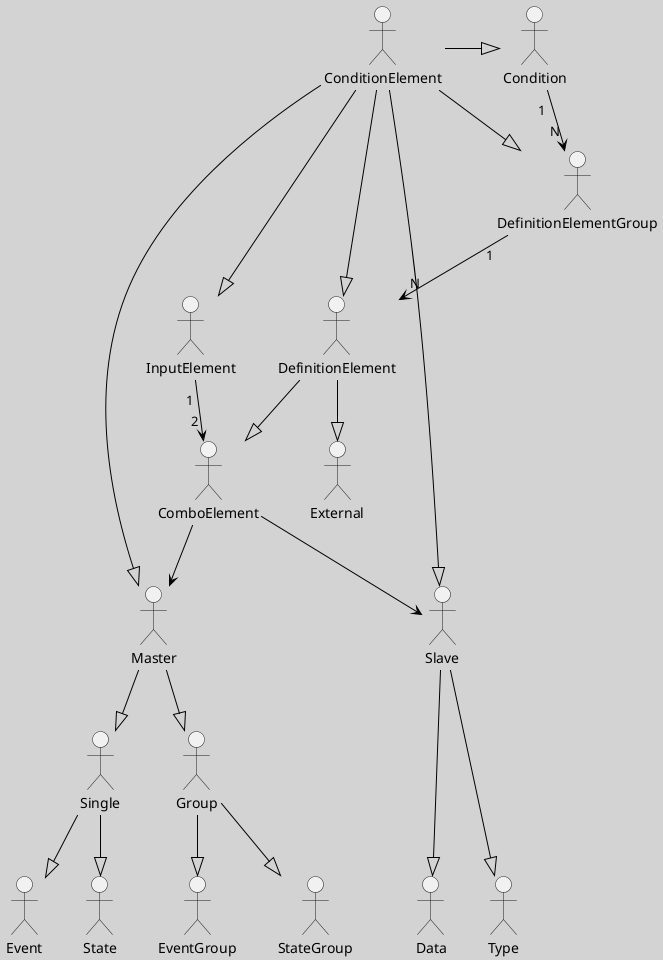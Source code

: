 @startuml

skinparam roundCorner 10
skinparam padding 3
skinparam backgroundcolor lightgray
skinparam arrowcolor black
skinparam Class {
    BorderColor black
    BorderThickness 1
    BackgroundColor gray
    BackgroundColor<<result>> green
    FontColor white
    FontStyle bold
}
skinparam Shadowing false
hide members
hide circle
hide stereotype

Event <<result>>
State <<result>>

ConditionElement -|> Condition
ConditionElement --|> DefinitionElementGroup
ConditionElement --|> InputElement
ConditionElement --|> Master
ConditionElement --|> Slave
ConditionElement --|> DefinitionElement

DefinitionElement --|> ComboElement
DefinitionElement --|> External

Condition "1" --> "N" DefinitionElementGroup
DefinitionElementGroup "1" --> "N" DefinitionElement

Master --|> Single
Master --|> Group

Single --|> Event
Single --|> State

Group --|> EventGroup
Group --|> StateGroup

Slave ---|> Data
Slave ---|> Type

ComboElement --> Master
ComboElement --> Slave

InputElement "1" --> "2" ComboElement

@enduml